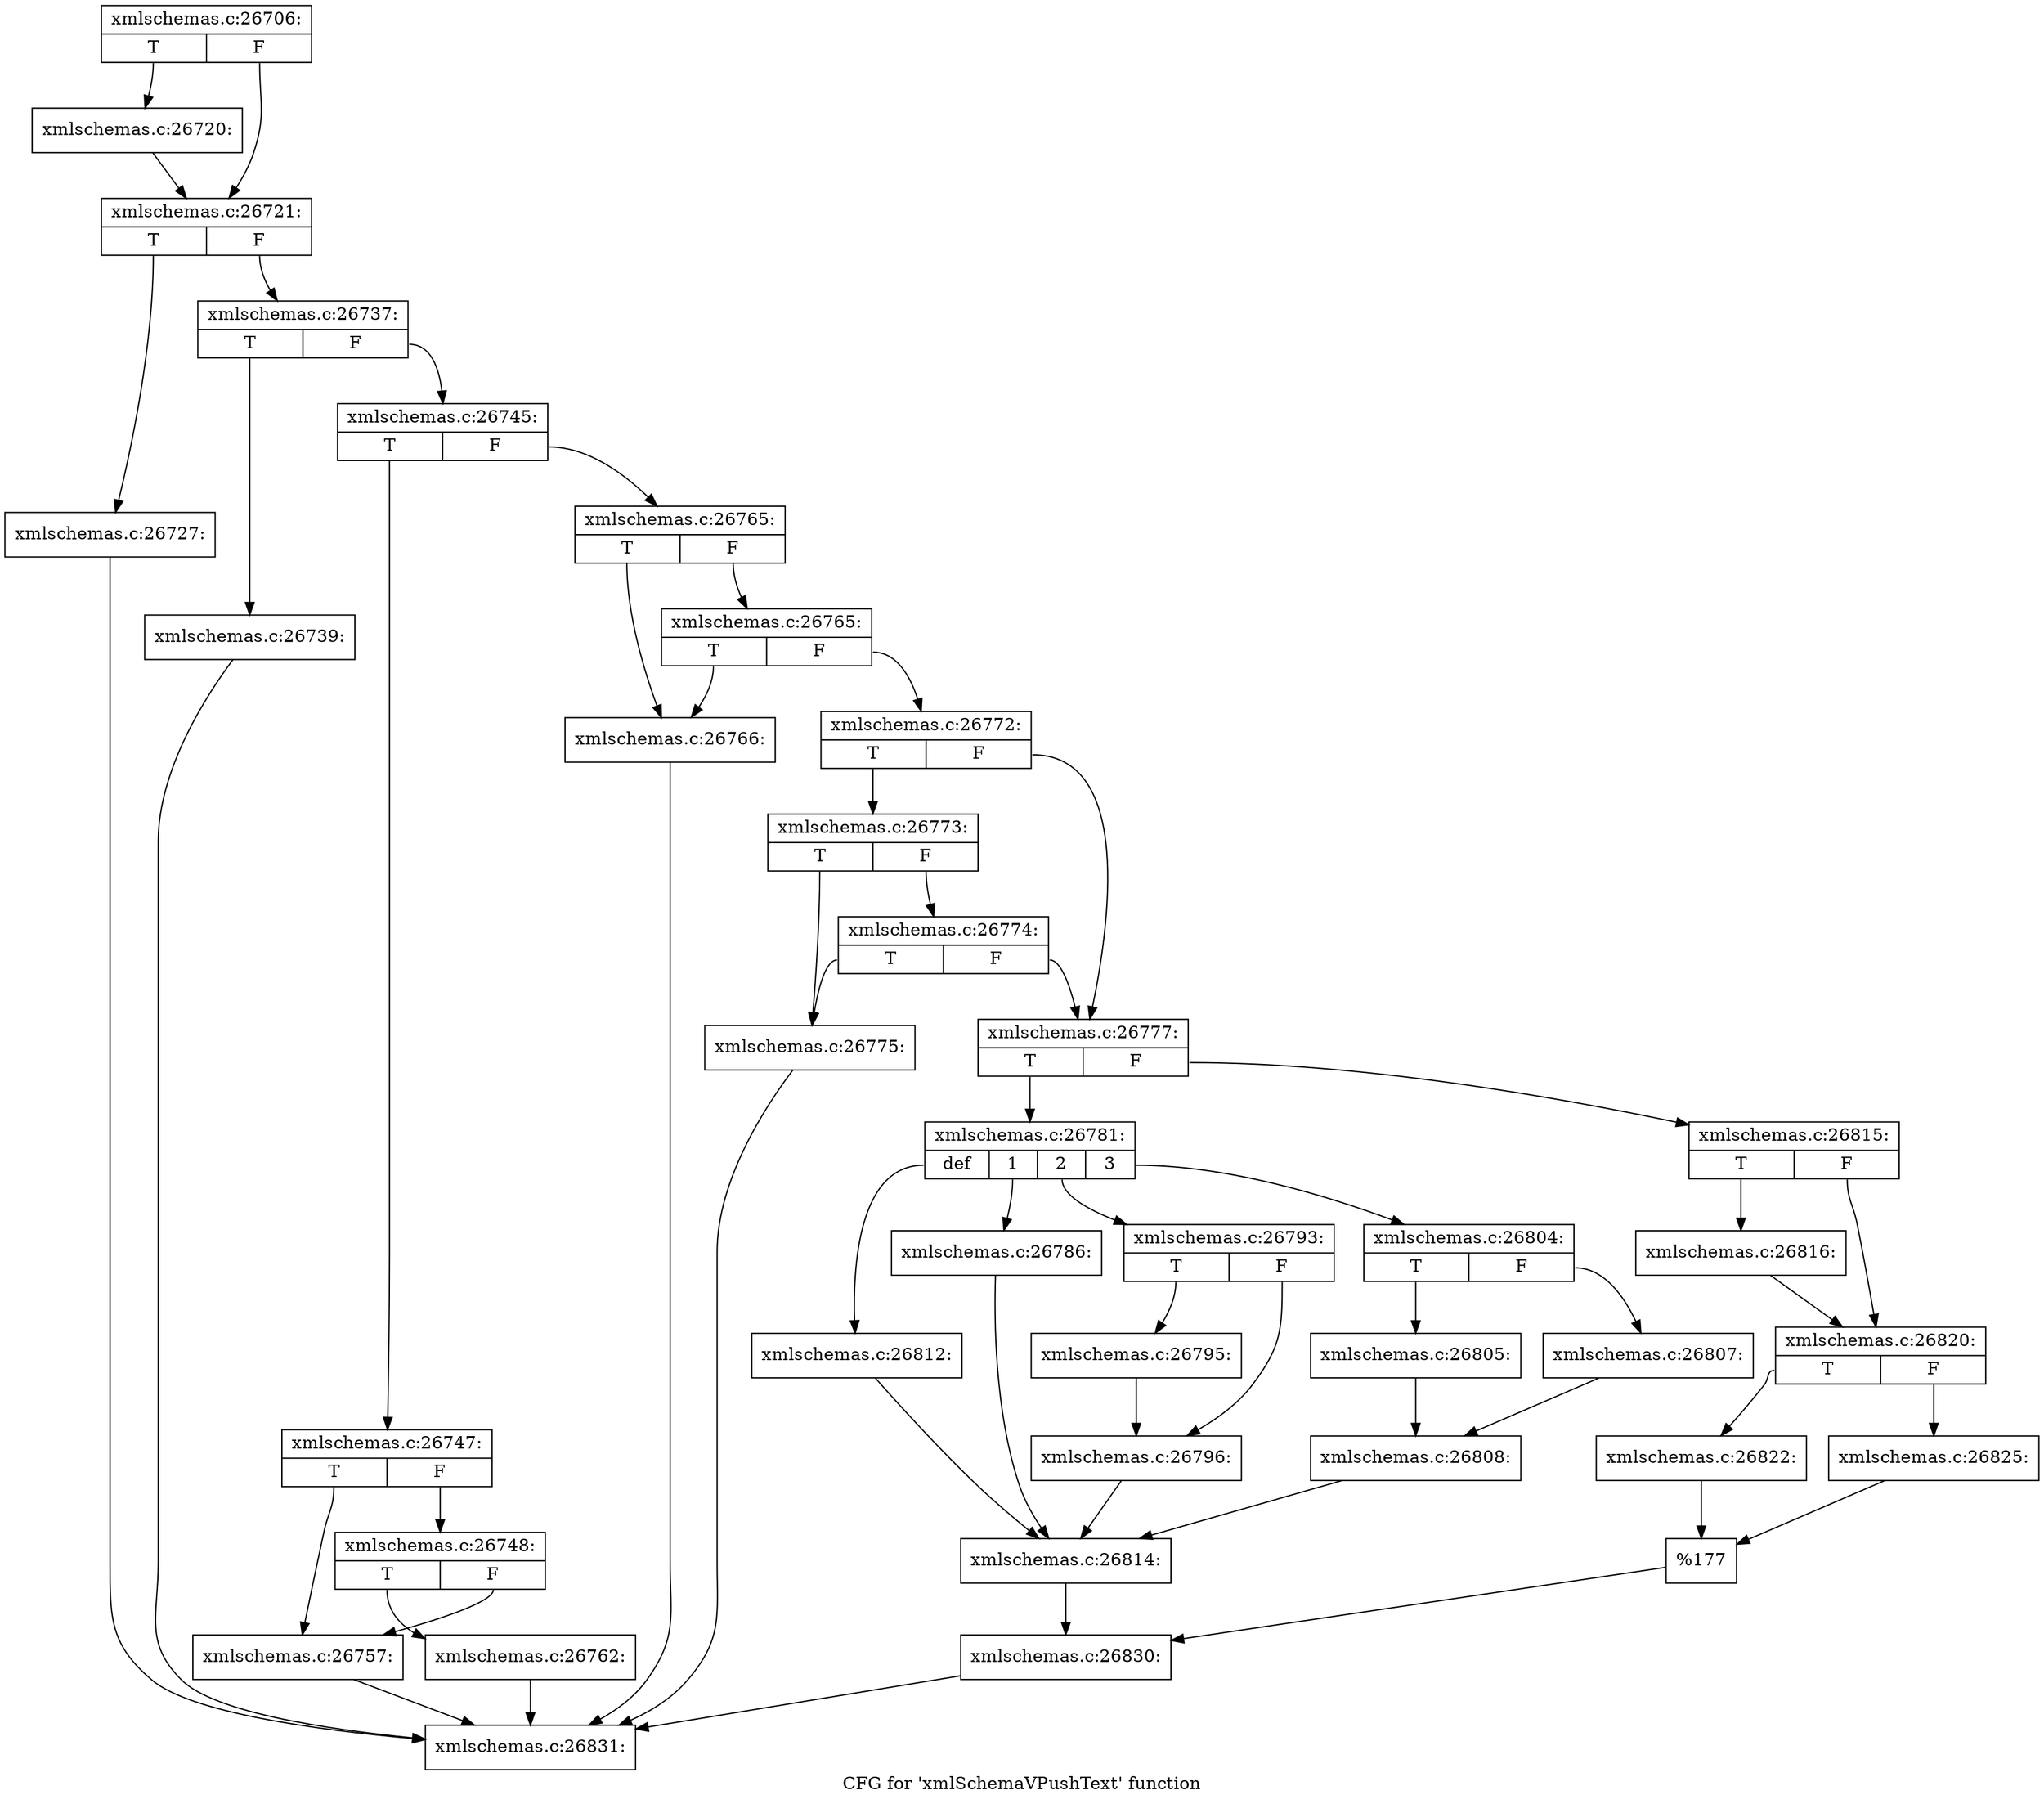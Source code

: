 digraph "CFG for 'xmlSchemaVPushText' function" {
	label="CFG for 'xmlSchemaVPushText' function";

	Node0x55e7f60 [shape=record,label="{xmlschemas.c:26706:|{<s0>T|<s1>F}}"];
	Node0x55e7f60:s0 -> Node0x55e9650;
	Node0x55e7f60:s1 -> Node0x55e96a0;
	Node0x55e9650 [shape=record,label="{xmlschemas.c:26720:}"];
	Node0x55e9650 -> Node0x55e96a0;
	Node0x55e96a0 [shape=record,label="{xmlschemas.c:26721:|{<s0>T|<s1>F}}"];
	Node0x55e96a0:s0 -> Node0x55e9bc0;
	Node0x55e96a0:s1 -> Node0x55e9c10;
	Node0x55e9bc0 [shape=record,label="{xmlschemas.c:26727:}"];
	Node0x55e9bc0 -> Node0x54b9750;
	Node0x55e9c10 [shape=record,label="{xmlschemas.c:26737:|{<s0>T|<s1>F}}"];
	Node0x55e9c10:s0 -> Node0x55ea8f0;
	Node0x55e9c10:s1 -> Node0x55ea940;
	Node0x55ea8f0 [shape=record,label="{xmlschemas.c:26739:}"];
	Node0x55ea8f0 -> Node0x54b9750;
	Node0x55ea940 [shape=record,label="{xmlschemas.c:26745:|{<s0>T|<s1>F}}"];
	Node0x55ea940:s0 -> Node0x55eb7b0;
	Node0x55ea940:s1 -> Node0x55eb800;
	Node0x55eb7b0 [shape=record,label="{xmlschemas.c:26747:|{<s0>T|<s1>F}}"];
	Node0x55eb7b0:s0 -> Node0x55ebf50;
	Node0x55eb7b0:s1 -> Node0x55ebff0;
	Node0x55ebff0 [shape=record,label="{xmlschemas.c:26748:|{<s0>T|<s1>F}}"];
	Node0x55ebff0:s0 -> Node0x55ebfa0;
	Node0x55ebff0:s1 -> Node0x55ebf50;
	Node0x55ebf50 [shape=record,label="{xmlschemas.c:26757:}"];
	Node0x55ebf50 -> Node0x54b9750;
	Node0x55ebfa0 [shape=record,label="{xmlschemas.c:26762:}"];
	Node0x55ebfa0 -> Node0x54b9750;
	Node0x55eb800 [shape=record,label="{xmlschemas.c:26765:|{<s0>T|<s1>F}}"];
	Node0x55eb800:s0 -> Node0x55ed060;
	Node0x55eb800:s1 -> Node0x55ed100;
	Node0x55ed100 [shape=record,label="{xmlschemas.c:26765:|{<s0>T|<s1>F}}"];
	Node0x55ed100:s0 -> Node0x55ed060;
	Node0x55ed100:s1 -> Node0x55ed0b0;
	Node0x55ed060 [shape=record,label="{xmlschemas.c:26766:}"];
	Node0x55ed060 -> Node0x54b9750;
	Node0x55ed0b0 [shape=record,label="{xmlschemas.c:26772:|{<s0>T|<s1>F}}"];
	Node0x55ed0b0:s0 -> Node0x55eda10;
	Node0x55ed0b0:s1 -> Node0x55ed9c0;
	Node0x55eda10 [shape=record,label="{xmlschemas.c:26773:|{<s0>T|<s1>F}}"];
	Node0x55eda10:s0 -> Node0x55ed970;
	Node0x55eda10:s1 -> Node0x55ee080;
	Node0x55ee080 [shape=record,label="{xmlschemas.c:26774:|{<s0>T|<s1>F}}"];
	Node0x55ee080:s0 -> Node0x55ed970;
	Node0x55ee080:s1 -> Node0x55ed9c0;
	Node0x55ed970 [shape=record,label="{xmlschemas.c:26775:}"];
	Node0x55ed970 -> Node0x54b9750;
	Node0x55ed9c0 [shape=record,label="{xmlschemas.c:26777:|{<s0>T|<s1>F}}"];
	Node0x55ed9c0:s0 -> Node0x55eed00;
	Node0x55ed9c0:s1 -> Node0x55eeda0;
	Node0x55eed00 [shape=record,label="{xmlschemas.c:26781:|{<s0>def|<s1>1|<s2>2|<s3>3}}"];
	Node0x55eed00:s0 -> Node0x55ef3d0;
	Node0x55eed00:s1 -> Node0x55ef710;
	Node0x55eed00:s2 -> Node0x55efbc0;
	Node0x55eed00:s3 -> Node0x55f0a30;
	Node0x55ef710 [shape=record,label="{xmlschemas.c:26786:}"];
	Node0x55ef710 -> Node0x55ef350;
	Node0x55efbc0 [shape=record,label="{xmlschemas.c:26793:|{<s0>T|<s1>F}}"];
	Node0x55efbc0:s0 -> Node0x55f0080;
	Node0x55efbc0:s1 -> Node0x55f00d0;
	Node0x55f0080 [shape=record,label="{xmlschemas.c:26795:}"];
	Node0x55f0080 -> Node0x55f00d0;
	Node0x55f00d0 [shape=record,label="{xmlschemas.c:26796:}"];
	Node0x55f00d0 -> Node0x55ef350;
	Node0x55f0a30 [shape=record,label="{xmlschemas.c:26804:|{<s0>T|<s1>F}}"];
	Node0x55f0a30:s0 -> Node0x55f0b20;
	Node0x55f0a30:s1 -> Node0x55f0bc0;
	Node0x55f0b20 [shape=record,label="{xmlschemas.c:26805:}"];
	Node0x55f0b20 -> Node0x55f0b70;
	Node0x55f0bc0 [shape=record,label="{xmlschemas.c:26807:}"];
	Node0x55f0bc0 -> Node0x55f0b70;
	Node0x55f0b70 [shape=record,label="{xmlschemas.c:26808:}"];
	Node0x55f0b70 -> Node0x55ef350;
	Node0x55ef3d0 [shape=record,label="{xmlschemas.c:26812:}"];
	Node0x55ef3d0 -> Node0x55ef350;
	Node0x55ef350 [shape=record,label="{xmlschemas.c:26814:}"];
	Node0x55ef350 -> Node0x55eed50;
	Node0x55eeda0 [shape=record,label="{xmlschemas.c:26815:|{<s0>T|<s1>F}}"];
	Node0x55eeda0:s0 -> Node0x55f20f0;
	Node0x55eeda0:s1 -> Node0x55f2140;
	Node0x55f20f0 [shape=record,label="{xmlschemas.c:26816:}"];
	Node0x55f20f0 -> Node0x55f2140;
	Node0x55f2140 [shape=record,label="{xmlschemas.c:26820:|{<s0>T|<s1>F}}"];
	Node0x55f2140:s0 -> Node0x55f2d00;
	Node0x55f2140:s1 -> Node0x55f30e0;
	Node0x55f2d00 [shape=record,label="{xmlschemas.c:26822:}"];
	Node0x55f2d00 -> Node0x55f3030;
	Node0x55f30e0 [shape=record,label="{xmlschemas.c:26825:}"];
	Node0x55f30e0 -> Node0x55f3030;
	Node0x55f3030 [shape=record,label="{%177}"];
	Node0x55f3030 -> Node0x55eed50;
	Node0x55eed50 [shape=record,label="{xmlschemas.c:26830:}"];
	Node0x55eed50 -> Node0x54b9750;
	Node0x54b9750 [shape=record,label="{xmlschemas.c:26831:}"];
}

